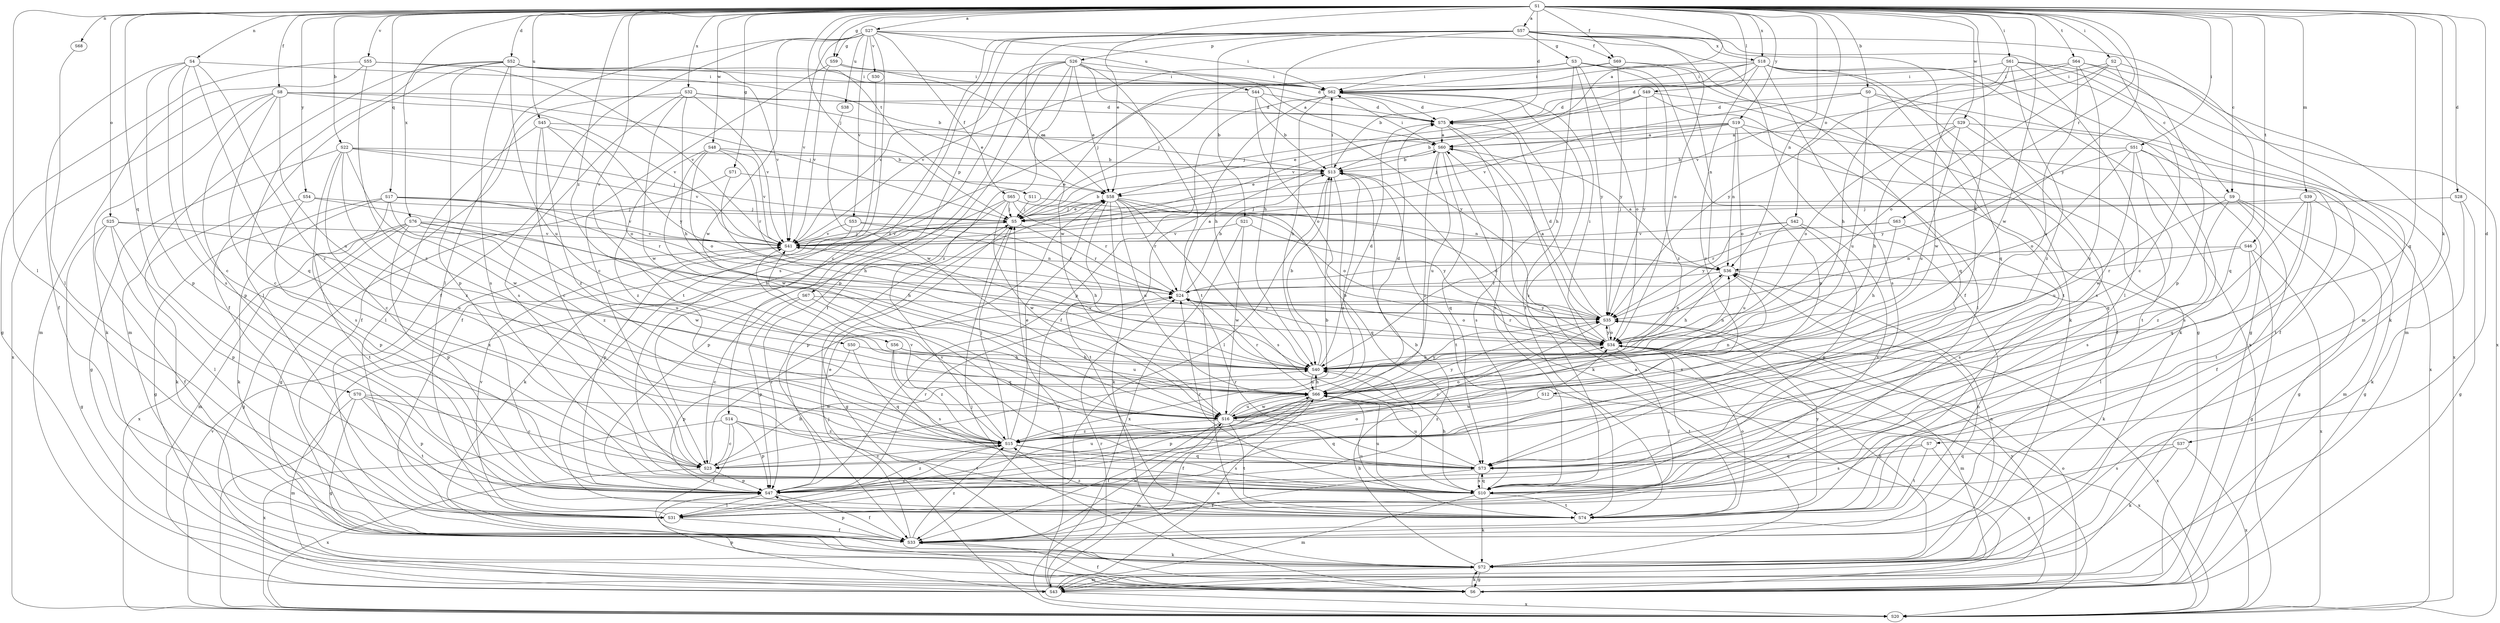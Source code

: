 strict digraph  {
S1;
S27;
S57;
S60;
S0;
S22;
S21;
S13;
S9;
S23;
S37;
S52;
S28;
S75;
S58;
S8;
S69;
S65;
S33;
S71;
S59;
S3;
S6;
S40;
S51;
S2;
S61;
S62;
S5;
S7;
S12;
S72;
S49;
S31;
S39;
S43;
S4;
S68;
S36;
S42;
S25;
S34;
S26;
S67;
S47;
S17;
S70;
S73;
S63;
S24;
S10;
S46;
S64;
S11;
S74;
S45;
S38;
S44;
S66;
S55;
S50;
S30;
S53;
S41;
S29;
S48;
S16;
S32;
S76;
S18;
S20;
S54;
S19;
S35;
S56;
S14;
S15;
S1 -> S27  [label=a];
S1 -> S57  [label=a];
S1 -> S60  [label=a];
S1 -> S0  [label=b];
S1 -> S22  [label=b];
S1 -> S9  [label=c];
S1 -> S37  [label=d];
S1 -> S52  [label=d];
S1 -> S28  [label=d];
S1 -> S75  [label=d];
S1 -> S58  [label=e];
S1 -> S8  [label=f];
S1 -> S69  [label=f];
S1 -> S71  [label=g];
S1 -> S59  [label=g];
S1 -> S51  [label=i];
S1 -> S2  [label=i];
S1 -> S61  [label=i];
S1 -> S5  [label=j];
S1 -> S7  [label=k];
S1 -> S12  [label=k];
S1 -> S49  [label=l];
S1 -> S31  [label=l];
S1 -> S39  [label=m];
S1 -> S4  [label=n];
S1 -> S68  [label=n];
S1 -> S36  [label=n];
S1 -> S42  [label=o];
S1 -> S25  [label=o];
S1 -> S17  [label=q];
S1 -> S70  [label=q];
S1 -> S73  [label=q];
S1 -> S63  [label=r];
S1 -> S46  [label=t];
S1 -> S64  [label=t];
S1 -> S11  [label=t];
S1 -> S45  [label=u];
S1 -> S55  [label=v];
S1 -> S50  [label=v];
S1 -> S29  [label=w];
S1 -> S48  [label=w];
S1 -> S16  [label=w];
S1 -> S32  [label=x];
S1 -> S76  [label=x];
S1 -> S18  [label=x];
S1 -> S54  [label=y];
S1 -> S19  [label=y];
S1 -> S35  [label=y];
S1 -> S56  [label=z];
S27 -> S69  [label=f];
S27 -> S65  [label=f];
S27 -> S33  [label=f];
S27 -> S59  [label=g];
S27 -> S62  [label=i];
S27 -> S31  [label=l];
S27 -> S10  [label=s];
S27 -> S38  [label=u];
S27 -> S44  [label=u];
S27 -> S30  [label=v];
S27 -> S53  [label=v];
S27 -> S41  [label=v];
S27 -> S16  [label=w];
S57 -> S21  [label=b];
S57 -> S9  [label=c];
S57 -> S23  [label=c];
S57 -> S33  [label=f];
S57 -> S3  [label=g];
S57 -> S40  [label=h];
S57 -> S43  [label=m];
S57 -> S34  [label=o];
S57 -> S26  [label=p];
S57 -> S67  [label=p];
S57 -> S73  [label=q];
S57 -> S16  [label=w];
S57 -> S18  [label=x];
S57 -> S14  [label=z];
S60 -> S13  [label=b];
S60 -> S62  [label=i];
S60 -> S73  [label=q];
S60 -> S10  [label=s];
S60 -> S66  [label=u];
S60 -> S15  [label=z];
S0 -> S75  [label=d];
S0 -> S10  [label=s];
S0 -> S66  [label=u];
S0 -> S41  [label=v];
S0 -> S20  [label=x];
S22 -> S13  [label=b];
S22 -> S23  [label=c];
S22 -> S6  [label=g];
S22 -> S5  [label=j];
S22 -> S10  [label=s];
S22 -> S41  [label=v];
S22 -> S16  [label=w];
S22 -> S15  [label=z];
S21 -> S41  [label=v];
S21 -> S16  [label=w];
S21 -> S20  [label=x];
S21 -> S35  [label=y];
S13 -> S58  [label=e];
S13 -> S62  [label=i];
S13 -> S72  [label=k];
S13 -> S31  [label=l];
S13 -> S74  [label=t];
S13 -> S15  [label=z];
S9 -> S33  [label=f];
S9 -> S6  [label=g];
S9 -> S5  [label=j];
S9 -> S43  [label=m];
S9 -> S10  [label=s];
S9 -> S66  [label=u];
S23 -> S13  [label=b];
S23 -> S40  [label=h];
S23 -> S47  [label=p];
S23 -> S24  [label=r];
S23 -> S20  [label=x];
S37 -> S72  [label=k];
S37 -> S73  [label=q];
S37 -> S10  [label=s];
S37 -> S20  [label=x];
S52 -> S13  [label=b];
S52 -> S75  [label=d];
S52 -> S33  [label=f];
S52 -> S62  [label=i];
S52 -> S31  [label=l];
S52 -> S43  [label=m];
S52 -> S47  [label=p];
S52 -> S10  [label=s];
S52 -> S66  [label=u];
S52 -> S41  [label=v];
S28 -> S6  [label=g];
S28 -> S5  [label=j];
S28 -> S72  [label=k];
S75 -> S60  [label=a];
S75 -> S10  [label=s];
S75 -> S20  [label=x];
S58 -> S5  [label=j];
S58 -> S72  [label=k];
S58 -> S34  [label=o];
S58 -> S47  [label=p];
S58 -> S73  [label=q];
S58 -> S24  [label=r];
S58 -> S10  [label=s];
S58 -> S74  [label=t];
S58 -> S66  [label=u];
S8 -> S23  [label=c];
S8 -> S75  [label=d];
S8 -> S5  [label=j];
S8 -> S72  [label=k];
S8 -> S47  [label=p];
S8 -> S66  [label=u];
S8 -> S41  [label=v];
S8 -> S20  [label=x];
S69 -> S62  [label=i];
S69 -> S5  [label=j];
S69 -> S36  [label=n];
S69 -> S73  [label=q];
S69 -> S35  [label=y];
S65 -> S5  [label=j];
S65 -> S72  [label=k];
S65 -> S34  [label=o];
S65 -> S47  [label=p];
S65 -> S24  [label=r];
S65 -> S16  [label=w];
S33 -> S58  [label=e];
S33 -> S72  [label=k];
S33 -> S36  [label=n];
S33 -> S47  [label=p];
S33 -> S16  [label=w];
S33 -> S15  [label=z];
S71 -> S58  [label=e];
S71 -> S6  [label=g];
S71 -> S40  [label=h];
S59 -> S23  [label=c];
S59 -> S58  [label=e];
S59 -> S62  [label=i];
S59 -> S41  [label=v];
S3 -> S6  [label=g];
S3 -> S40  [label=h];
S3 -> S62  [label=i];
S3 -> S34  [label=o];
S3 -> S47  [label=p];
S3 -> S41  [label=v];
S3 -> S35  [label=y];
S3 -> S15  [label=z];
S6 -> S60  [label=a];
S6 -> S33  [label=f];
S6 -> S5  [label=j];
S6 -> S72  [label=k];
S6 -> S34  [label=o];
S40 -> S13  [label=b];
S40 -> S75  [label=d];
S40 -> S36  [label=n];
S40 -> S66  [label=u];
S40 -> S41  [label=v];
S51 -> S13  [label=b];
S51 -> S34  [label=o];
S51 -> S73  [label=q];
S51 -> S10  [label=s];
S51 -> S74  [label=t];
S51 -> S16  [label=w];
S51 -> S35  [label=y];
S2 -> S23  [label=c];
S2 -> S62  [label=i];
S2 -> S34  [label=o];
S2 -> S73  [label=q];
S2 -> S41  [label=v];
S61 -> S40  [label=h];
S61 -> S62  [label=i];
S61 -> S31  [label=l];
S61 -> S43  [label=m];
S61 -> S16  [label=w];
S61 -> S20  [label=x];
S61 -> S15  [label=z];
S62 -> S75  [label=d];
S62 -> S33  [label=f];
S62 -> S40  [label=h];
S62 -> S47  [label=p];
S62 -> S10  [label=s];
S62 -> S74  [label=t];
S5 -> S13  [label=b];
S5 -> S58  [label=e];
S5 -> S6  [label=g];
S5 -> S24  [label=r];
S5 -> S41  [label=v];
S7 -> S6  [label=g];
S7 -> S73  [label=q];
S7 -> S10  [label=s];
S7 -> S74  [label=t];
S12 -> S16  [label=w];
S12 -> S20  [label=x];
S12 -> S15  [label=z];
S72 -> S6  [label=g];
S72 -> S40  [label=h];
S72 -> S43  [label=m];
S72 -> S36  [label=n];
S72 -> S34  [label=o];
S49 -> S75  [label=d];
S49 -> S5  [label=j];
S49 -> S72  [label=k];
S49 -> S31  [label=l];
S49 -> S41  [label=v];
S49 -> S35  [label=y];
S31 -> S13  [label=b];
S31 -> S33  [label=f];
S31 -> S41  [label=v];
S31 -> S15  [label=z];
S39 -> S6  [label=g];
S39 -> S5  [label=j];
S39 -> S73  [label=q];
S39 -> S74  [label=t];
S39 -> S15  [label=z];
S43 -> S5  [label=j];
S43 -> S47  [label=p];
S43 -> S24  [label=r];
S43 -> S66  [label=u];
S43 -> S20  [label=x];
S43 -> S35  [label=y];
S4 -> S23  [label=c];
S4 -> S33  [label=f];
S4 -> S62  [label=i];
S4 -> S47  [label=p];
S4 -> S73  [label=q];
S4 -> S10  [label=s];
S4 -> S15  [label=z];
S68 -> S31  [label=l];
S36 -> S60  [label=a];
S36 -> S40  [label=h];
S36 -> S72  [label=k];
S36 -> S24  [label=r];
S42 -> S47  [label=p];
S42 -> S10  [label=s];
S42 -> S66  [label=u];
S42 -> S41  [label=v];
S42 -> S35  [label=y];
S25 -> S33  [label=f];
S25 -> S6  [label=g];
S25 -> S31  [label=l];
S25 -> S47  [label=p];
S25 -> S66  [label=u];
S25 -> S41  [label=v];
S34 -> S40  [label=h];
S34 -> S62  [label=i];
S34 -> S31  [label=l];
S34 -> S43  [label=m];
S34 -> S36  [label=n];
S34 -> S24  [label=r];
S34 -> S74  [label=t];
S34 -> S20  [label=x];
S34 -> S35  [label=y];
S26 -> S60  [label=a];
S26 -> S58  [label=e];
S26 -> S33  [label=f];
S26 -> S40  [label=h];
S26 -> S62  [label=i];
S26 -> S47  [label=p];
S26 -> S74  [label=t];
S26 -> S41  [label=v];
S26 -> S20  [label=x];
S26 -> S15  [label=z];
S67 -> S23  [label=c];
S67 -> S47  [label=p];
S67 -> S73  [label=q];
S67 -> S35  [label=y];
S47 -> S33  [label=f];
S47 -> S31  [label=l];
S47 -> S34  [label=o];
S47 -> S24  [label=r];
S47 -> S66  [label=u];
S47 -> S15  [label=z];
S17 -> S6  [label=g];
S17 -> S5  [label=j];
S17 -> S72  [label=k];
S17 -> S24  [label=r];
S17 -> S74  [label=t];
S17 -> S41  [label=v];
S17 -> S15  [label=z];
S70 -> S23  [label=c];
S70 -> S6  [label=g];
S70 -> S43  [label=m];
S70 -> S47  [label=p];
S70 -> S74  [label=t];
S70 -> S16  [label=w];
S73 -> S33  [label=f];
S73 -> S24  [label=r];
S73 -> S10  [label=s];
S73 -> S66  [label=u];
S73 -> S41  [label=v];
S63 -> S40  [label=h];
S63 -> S24  [label=r];
S63 -> S10  [label=s];
S63 -> S41  [label=v];
S24 -> S60  [label=a];
S24 -> S13  [label=b];
S24 -> S34  [label=o];
S24 -> S35  [label=y];
S10 -> S40  [label=h];
S10 -> S72  [label=k];
S10 -> S43  [label=m];
S10 -> S73  [label=q];
S10 -> S24  [label=r];
S10 -> S74  [label=t];
S10 -> S66  [label=u];
S46 -> S6  [label=g];
S46 -> S31  [label=l];
S46 -> S36  [label=n];
S46 -> S24  [label=r];
S46 -> S20  [label=x];
S64 -> S62  [label=i];
S64 -> S72  [label=k];
S64 -> S47  [label=p];
S64 -> S66  [label=u];
S64 -> S35  [label=y];
S64 -> S15  [label=z];
S11 -> S5  [label=j];
S11 -> S36  [label=n];
S74 -> S34  [label=o];
S74 -> S66  [label=u];
S74 -> S35  [label=y];
S74 -> S15  [label=z];
S45 -> S60  [label=a];
S45 -> S23  [label=c];
S45 -> S31  [label=l];
S45 -> S34  [label=o];
S45 -> S35  [label=y];
S45 -> S15  [label=z];
S38 -> S16  [label=w];
S44 -> S13  [label=b];
S44 -> S75  [label=d];
S44 -> S33  [label=f];
S44 -> S34  [label=o];
S44 -> S35  [label=y];
S66 -> S75  [label=d];
S66 -> S33  [label=f];
S66 -> S40  [label=h];
S66 -> S47  [label=p];
S66 -> S24  [label=r];
S66 -> S16  [label=w];
S66 -> S35  [label=y];
S55 -> S6  [label=g];
S55 -> S62  [label=i];
S55 -> S43  [label=m];
S55 -> S41  [label=v];
S55 -> S15  [label=z];
S50 -> S40  [label=h];
S50 -> S47  [label=p];
S50 -> S73  [label=q];
S30 -> S74  [label=t];
S53 -> S40  [label=h];
S53 -> S47  [label=p];
S53 -> S24  [label=r];
S53 -> S41  [label=v];
S41 -> S5  [label=j];
S41 -> S36  [label=n];
S29 -> S60  [label=a];
S29 -> S33  [label=f];
S29 -> S40  [label=h];
S29 -> S34  [label=o];
S29 -> S74  [label=t];
S29 -> S66  [label=u];
S48 -> S13  [label=b];
S48 -> S34  [label=o];
S48 -> S24  [label=r];
S48 -> S41  [label=v];
S48 -> S16  [label=w];
S48 -> S15  [label=z];
S16 -> S13  [label=b];
S16 -> S33  [label=f];
S16 -> S43  [label=m];
S16 -> S36  [label=n];
S16 -> S34  [label=o];
S16 -> S73  [label=q];
S16 -> S74  [label=t];
S16 -> S66  [label=u];
S16 -> S35  [label=y];
S16 -> S15  [label=z];
S32 -> S75  [label=d];
S32 -> S58  [label=e];
S32 -> S33  [label=f];
S32 -> S40  [label=h];
S32 -> S10  [label=s];
S32 -> S41  [label=v];
S32 -> S16  [label=w];
S76 -> S6  [label=g];
S76 -> S40  [label=h];
S76 -> S43  [label=m];
S76 -> S47  [label=p];
S76 -> S66  [label=u];
S76 -> S41  [label=v];
S76 -> S16  [label=w];
S76 -> S20  [label=x];
S18 -> S13  [label=b];
S18 -> S75  [label=d];
S18 -> S6  [label=g];
S18 -> S62  [label=i];
S18 -> S5  [label=j];
S18 -> S72  [label=k];
S18 -> S10  [label=s];
S18 -> S74  [label=t];
S18 -> S20  [label=x];
S18 -> S15  [label=z];
S20 -> S5  [label=j];
S20 -> S41  [label=v];
S54 -> S40  [label=h];
S54 -> S5  [label=j];
S54 -> S72  [label=k];
S54 -> S47  [label=p];
S19 -> S60  [label=a];
S19 -> S13  [label=b];
S19 -> S58  [label=e];
S19 -> S33  [label=f];
S19 -> S5  [label=j];
S19 -> S36  [label=n];
S19 -> S34  [label=o];
S19 -> S20  [label=x];
S35 -> S60  [label=a];
S35 -> S23  [label=c];
S35 -> S75  [label=d];
S35 -> S34  [label=o];
S56 -> S40  [label=h];
S56 -> S10  [label=s];
S56 -> S66  [label=u];
S56 -> S15  [label=z];
S14 -> S23  [label=c];
S14 -> S33  [label=f];
S14 -> S47  [label=p];
S14 -> S74  [label=t];
S14 -> S20  [label=x];
S14 -> S15  [label=z];
S15 -> S23  [label=c];
S15 -> S58  [label=e];
S15 -> S5  [label=j];
S15 -> S73  [label=q];
S15 -> S10  [label=s];
S15 -> S41  [label=v];
}
